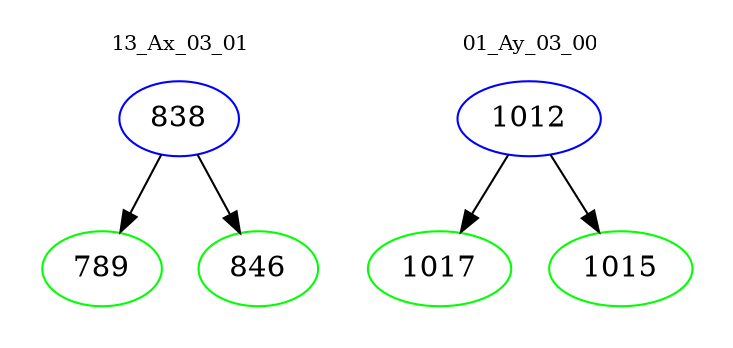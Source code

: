 digraph{
subgraph cluster_0 {
color = white
label = "13_Ax_03_01";
fontsize=10;
T0_838 [label="838", color="blue"]
T0_838 -> T0_789 [color="black"]
T0_789 [label="789", color="green"]
T0_838 -> T0_846 [color="black"]
T0_846 [label="846", color="green"]
}
subgraph cluster_1 {
color = white
label = "01_Ay_03_00";
fontsize=10;
T1_1012 [label="1012", color="blue"]
T1_1012 -> T1_1017 [color="black"]
T1_1017 [label="1017", color="green"]
T1_1012 -> T1_1015 [color="black"]
T1_1015 [label="1015", color="green"]
}
}
